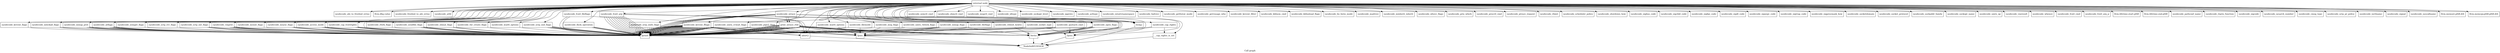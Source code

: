 digraph "Call graph" {
	label="Call graph";

	Node0x805393400 [shape=record,label="{external node}"];
	Node0x805393400 -> Node0x805393490;
	Node0x805393400 -> Node0x8053934f0;
	Node0x805393400 -> Node0x805393550;
	Node0x805393400 -> Node0x8053935b0;
	Node0x805393400 -> Node0x805393610;
	Node0x805393400 -> Node0x805393670;
	Node0x805393400 -> Node0x8053936d0;
	Node0x805393400 -> Node0x805393730;
	Node0x805393400 -> Node0x805393790;
	Node0x805393400 -> Node0x8053937f0;
	Node0x805393400 -> Node0x805393850;
	Node0x805393400 -> Node0x8053938b0;
	Node0x805393400 -> Node0x805393910;
	Node0x805393400 -> Node0x805393970;
	Node0x805393400 -> Node0x8053939d0;
	Node0x805393400 -> Node0x805393a30;
	Node0x805393400 -> Node0x805393a90;
	Node0x805393400 -> Node0x805393af0;
	Node0x805393400 -> Node0x805393b50;
	Node0x805393400 -> Node0x805393bb0;
	Node0x805393400 -> Node0x805393c10;
	Node0x805393400 -> Node0x805393c70;
	Node0x805393400 -> Node0x805393cd0;
	Node0x805393400 -> Node0x805393d30;
	Node0x805393400 -> Node0x805393d90;
	Node0x805393400 -> Node0x805393df0;
	Node0x805393400 -> Node0x805393e50;
	Node0x805393400 -> Node0x805393eb0;
	Node0x805393400 -> Node0x805393f10;
	Node0x805393400 -> Node0x805393f70;
	Node0x805393400 -> Node0x805393fd0;
	Node0x805393400 -> Node0x80538b030;
	Node0x805393400 -> Node0x80538b090;
	Node0x805393400 -> Node0x80538b0f0;
	Node0x805393400 -> Node0x80538b150;
	Node0x805393400 -> Node0x80538b1b0;
	Node0x805393400 -> Node0x80538b210;
	Node0x805393400 -> Node0x80538b270;
	Node0x805393400 -> Node0x80538b2d0;
	Node0x805393400 -> Node0x80538b330;
	Node0x805393400 -> Node0x80538b390;
	Node0x805393400 -> Node0x80538b3f0;
	Node0x805393400 -> Node0x80538b450;
	Node0x805393400 -> Node0x80538b4b0;
	Node0x805393400 -> Node0x80538b510;
	Node0x805393400 -> Node0x80538b570;
	Node0x805393400 -> Node0x80538b5d0;
	Node0x805393400 -> Node0x80538b630;
	Node0x805393400 -> Node0x80538b690;
	Node0x805393400 -> Node0x80538b6f0;
	Node0x805393400 -> Node0x80538b750;
	Node0x805393400 -> Node0x80538b7b0;
	Node0x805393400 -> Node0x80538b810;
	Node0x805393400 -> Node0x80538b870;
	Node0x805393400 -> Node0x80538b8d0;
	Node0x805393400 -> Node0x80538b930;
	Node0x805393400 -> Node0x80538b990;
	Node0x805393400 -> Node0x80538b9f0;
	Node0x805393400 -> Node0x80538ba50;
	Node0x805393400 -> Node0x80538bab0;
	Node0x805393400 -> Node0x80538bb10;
	Node0x805393400 -> Node0x80538bb70;
	Node0x805393400 -> Node0x80538bbd0;
	Node0x805393400 -> Node0x80538bc30;
	Node0x805393400 -> Node0x80538bc90;
	Node0x805393400 -> Node0x80538bcf0;
	Node0x805393400 -> Node0x80538bd50;
	Node0x805393400 -> Node0x80538bdb0;
	Node0x805393400 -> Node0x80538be10;
	Node0x805393400 -> Node0x80538be70;
	Node0x805393400 -> Node0x80538bed0;
	Node0x805393400 -> Node0x80538bf30;
	Node0x805393400 -> Node0x80538bf90;
	Node0x805393400 -> Node0x80538bff0;
	Node0x805393400 -> Node0x80538c050;
	Node0x805393400 -> Node0x80538c0b0;
	Node0x805393400 -> Node0x80538c110;
	Node0x805393400 -> Node0x80538c170;
	Node0x805393400 -> Node0x80538c1d0;
	Node0x805393400 -> Node0x80538c230;
	Node0x805393400 -> Node0x80538c290;
	Node0x805393400 -> Node0x80538c2f0;
	Node0x805393400 -> Node0x80538c350;
	Node0x805393400 -> Node0x80538c3b0;
	Node0x805393400 -> Node0x80538c410;
	Node0x805393400 -> Node0x80538c470;
	Node0x805393400 -> Node0x80538c4d0;
	Node0x805393400 -> Node0x80538c530;
	Node0x805393400 -> Node0x80538c590;
	Node0x805393400 -> Node0x80538c5f0;
	Node0x805393400 -> Node0x80538c650;
	Node0x805393400 -> Node0x80538c6b0;
	Node0x805393400 -> Node0x80538c710;
	Node0x805393400 -> Node0x80538c770;
	Node0x805393400 -> Node0x80538c7d0;
	Node0x805393400 -> Node0x80538c830;
	Node0x805393400 -> Node0x80538c890;
	Node0x805393400 -> Node0x80538c8f0;
	Node0x805393400 -> Node0x80538c950;
	Node0x805393400 -> Node0x80538ca10;
	Node0x805393400 -> Node0x80538ca70;
	Node0x805393490 [shape=record,label="{sysdecode_abi_to_freebsd_errno}"];
	Node0x8053934f0 [shape=record,label="{llvm.dbg.value}"];
	Node0x805393550 [shape=record,label="{sysdecode_freebsd_to_abi_errno}"];
	Node0x8053935b0 [shape=record,label="{sysdecode_atfd}"];
	Node0x805393610 [shape=record,label="{sysdecode_atflags}"];
	Node0x805393610 -> Node0x805393670;
	Node0x805393610 -> Node0x805393670;
	Node0x805393610 -> Node0x805393670;
	Node0x805393610 -> Node0x805393670;
	Node0x805393610 -> Node0x805393670;
	Node0x805393670 [shape=record,label="{fprintf}"];
	Node0x805393670 -> Node0x805393430;
	Node0x8053936d0 [shape=record,label="{sysdecode_semctl_cmd}"];
	Node0x805393730 [shape=record,label="{sysdecode_shmctl_cmd}"];
	Node0x805393790 [shape=record,label="{sysdecode_msgctl_cmd}"];
	Node0x8053937f0 [shape=record,label="{sysdecode_semget_flags}"];
	Node0x8053937f0 -> Node0x805393670;
	Node0x805393850 [shape=record,label="{sysdecode_idtype}"];
	Node0x805393c10 [shape=record,label="{sysdecode_fadvice}"];
	Node0x8053938b0 [shape=record,label="{sysdecode_sockopt_level}"];
	Node0x805393910 [shape=record,label="{sysdecode_ipproto}"];
	Node0x805393970 [shape=record,label="{sysdecode_vmprot}"];
	Node0x805393970 -> Node0x805393670;
	Node0x805393970 -> Node0x805393670;
	Node0x805393970 -> Node0x805393670;
	Node0x805393970 -> Node0x805393670;
	Node0x805393970 -> Node0x805393670;
	Node0x8053939d0 [shape=record,label="{sysdecode_socket_type}"];
	Node0x8053939d0 -> Node0x805393a30;
	Node0x8053939d0 -> Node0x805393670;
	Node0x8053939d0 -> Node0x805393670;
	Node0x805393a30 [shape=record,label="{fputs}"];
	Node0x805393a30 -> Node0x805393430;
	Node0x805393a90 [shape=record,label="{sysdecode_access_mode}"];
	Node0x805393a90 -> Node0x805393670;
	Node0x805393a90 -> Node0x805393670;
	Node0x805393a90 -> Node0x805393670;
	Node0x805393a90 -> Node0x805393670;
	Node0x805393af0 [shape=record,label="{sysdecode_acltype}"];
	Node0x805393b50 [shape=record,label="{sysdecode_cap_fcntlrights}"];
	Node0x805393b50 -> Node0x805393670;
	Node0x805393b50 -> Node0x805393670;
	Node0x805393b50 -> Node0x805393670;
	Node0x805393b50 -> Node0x805393670;
	Node0x805393bb0 [shape=record,label="{sysdecode_extattrnamespace}"];
	Node0x805393c70 [shape=record,label="{sysdecode_open_flags}"];
	Node0x805393c70 -> Node0x805393cd0;
	Node0x805393c70 -> Node0x805393cd0;
	Node0x805393c70 -> Node0x805393cd0;
	Node0x805393c70 -> Node0x805393cd0;
	Node0x805393c70 -> Node0x805393670;
	Node0x805393cd0 [shape=record,label="{fwrite}"];
	Node0x805393cd0 -> Node0x805393430;
	Node0x805393d30 [shape=record,label="{sysdecode_fcntl_fileflags}"];
	Node0x805393d30 -> Node0x805393c70;
	Node0x805393d30 -> Node0x805393670;
	Node0x805393d30 -> Node0x805393670;
	Node0x805393d90 [shape=record,label="{sysdecode_flock_operation}"];
	Node0x805393d90 -> Node0x805393670;
	Node0x805393d90 -> Node0x805393670;
	Node0x805393d90 -> Node0x805393670;
	Node0x805393d90 -> Node0x805393670;
	Node0x805393df0 [shape=record,label="{sysdecode_getfsstat_mode}"];
	Node0x805393e50 [shape=record,label="{sysdecode_getrusage_who}"];
	Node0x805393eb0 [shape=record,label="{sysdecode_kevent_fflags}"];
	Node0x805393eb0 -> Node0x805393f10;
	Node0x805393eb0 -> Node0x805393670;
	Node0x805393eb0 -> Node0x805393670;
	Node0x805393eb0 -> Node0x805393670;
	Node0x805393eb0 -> Node0x805393670;
	Node0x805393eb0 -> Node0x805393670;
	Node0x805393eb0 -> Node0x805393670;
	Node0x805393eb0 -> Node0x805393670;
	Node0x805393eb0 -> Node0x805393670;
	Node0x805393eb0 -> Node0x805393670;
	Node0x805393eb0 -> Node0x805393670;
	Node0x805393eb0 -> Node0x805393670;
	Node0x805393eb0 -> Node0x805393670;
	Node0x805393eb0 -> Node0x805393cd0;
	Node0x805393eb0 -> Node0x805393f10;
	Node0x805393eb0 -> Node0x805393670;
	Node0x805393eb0 -> Node0x805393670;
	Node0x805393eb0 -> Node0x805393670;
	Node0x805393eb0 -> Node0x805393670;
	Node0x805393eb0 -> Node0x805393f70;
	Node0x805393eb0 -> Node0x805393670;
	Node0x805393eb0 -> Node0x805393670;
	Node0x805393eb0 -> Node0x805393670;
	Node0x805393eb0 -> Node0x805393f70;
	Node0x805393eb0 -> Node0x805393670;
	Node0x805393eb0 -> Node0x805393670;
	Node0x805393eb0 -> Node0x805393670;
	Node0x805393eb0 -> Node0x805393670;
	Node0x805393eb0 -> Node0x805393670;
	Node0x805393eb0 -> Node0x805393670;
	Node0x805393eb0 -> Node0x805393670;
	Node0x805393eb0 -> Node0x805393670;
	Node0x805393eb0 -> Node0x805393670;
	Node0x805393eb0 -> Node0x805393670;
	Node0x805393f10 [shape=record,label="{fputc}"];
	Node0x805393f10 -> Node0x805393430;
	Node0x805393f70 [shape=record,label="{abort2}"];
	Node0x805393f70 -> Node0x805393430;
	Node0x805393fd0 [shape=record,label="{sysdecode_kevent_flags}"];
	Node0x805393fd0 -> Node0x805393670;
	Node0x80538b030 [shape=record,label="{sysdecode_kevent_filter}"];
	Node0x80538b090 [shape=record,label="{sysdecode_kldsym_cmd}"];
	Node0x80538b0f0 [shape=record,label="{sysdecode_kldunload_flags}"];
	Node0x80538b150 [shape=record,label="{sysdecode_lio_listio_mode}"];
	Node0x80538b1b0 [shape=record,label="{sysdecode_madvice}"];
	Node0x80538b210 [shape=record,label="{sysdecode_minherit_inherit}"];
	Node0x80538b270 [shape=record,label="{sysdecode_mlockall_flags}"];
	Node0x80538b270 -> Node0x805393670;
	Node0x80538b270 -> Node0x805393670;
	Node0x80538b2d0 [shape=record,label="{sysdecode_mmap_prot}"];
	Node0x80538b2d0 -> Node0x805393670;
	Node0x80538b2d0 -> Node0x805393670;
	Node0x80538b2d0 -> Node0x805393670;
	Node0x80538b2d0 -> Node0x805393670;
	Node0x80538b330 [shape=record,label="{sysdecode_fileflags}"];
	Node0x80538b330 -> Node0x805393f10;
	Node0x80538b330 -> Node0x805393670;
	Node0x80538b390 [shape=record,label="{sysdecode_filemode}"];
	Node0x80538b390 -> Node0x805393f10;
	Node0x80538b390 -> Node0x805393670;
	Node0x80538b3f0 [shape=record,label="{sysdecode_mount_flags}"];
	Node0x80538b3f0 -> Node0x805393670;
	Node0x80538b450 [shape=record,label="{sysdecode_msync_flags}"];
	Node0x80538b450 -> Node0x805393670;
	Node0x80538b450 -> Node0x805393670;
	Node0x80538b450 -> Node0x805393670;
	Node0x80538b4b0 [shape=record,label="{sysdecode_nfssvc_flags}"];
	Node0x80538b510 [shape=record,label="{sysdecode_pipe2_flags}"];
	Node0x80538b510 -> Node0x805393f10;
	Node0x80538b510 -> Node0x805393670;
	Node0x80538b510 -> Node0x805393670;
	Node0x80538b570 [shape=record,label="{sysdecode_prio_which}"];
	Node0x80538b5d0 [shape=record,label="{sysdecode_procctl_cmd}"];
	Node0x80538b630 [shape=record,label="{sysdecode_ptrace_request}"];
	Node0x80538b690 [shape=record,label="{sysdecode_quotactl_cmd}"];
	Node0x80538b690 -> Node0x805393670;
	Node0x80538b690 -> Node0x805393a30;
	Node0x80538b690 -> Node0x805393f10;
	Node0x80538b690 -> Node0x805393670;
	Node0x80538b6f0 [shape=record,label="{sysdecode_reboot_howto}"];
	Node0x80538b6f0 -> Node0x805393cd0;
	Node0x80538b6f0 -> Node0x805393670;
	Node0x80538b750 [shape=record,label="{sysdecode_rfork_flags}"];
	Node0x80538b750 -> Node0x805393670;
	Node0x80538b7b0 [shape=record,label="{sysdecode_rlimit}"];
	Node0x80538b810 [shape=record,label="{sysdecode_scheduler_policy}"];
	Node0x80538b870 [shape=record,label="{sysdecode_sendfile_flags}"];
	Node0x80538b870 -> Node0x805393670;
	Node0x80538b870 -> Node0x805393670;
	Node0x80538b870 -> Node0x805393670;
	Node0x80538b870 -> Node0x805393670;
	Node0x80538b8d0 [shape=record,label="{sysdecode_shmat_flags}"];
	Node0x80538b8d0 -> Node0x805393670;
	Node0x80538b8d0 -> Node0x805393670;
	Node0x80538b930 [shape=record,label="{sysdecode_shutdown_how}"];
	Node0x80538b990 [shape=record,label="{sysdecode_sigbus_code}"];
	Node0x80538b9f0 [shape=record,label="{sysdecode_sigchld_code}"];
	Node0x80538ba50 [shape=record,label="{sysdecode_sigfpe_code}"];
	Node0x80538bab0 [shape=record,label="{sysdecode_sigill_code}"];
	Node0x80538bb10 [shape=record,label="{sysdecode_sigsegv_code}"];
	Node0x80538bb70 [shape=record,label="{sysdecode_sigtrap_code}"];
	Node0x80538bbd0 [shape=record,label="{sysdecode_sigprocmask_how}"];
	Node0x80538bc30 [shape=record,label="{sysdecode_socketdomain}"];
	Node0x80538bc90 [shape=record,label="{sysdecode_socket_protocol}"];
	Node0x80538bcf0 [shape=record,label="{sysdecode_sockaddr_family}"];
	Node0x80538bd50 [shape=record,label="{sysdecode_sockopt_name}"];
	Node0x80538bdb0 [shape=record,label="{sysdecode_thr_create_flags}"];
	Node0x80538bdb0 -> Node0x805393670;
	Node0x80538be10 [shape=record,label="{sysdecode_umtx_op}"];
	Node0x80538be70 [shape=record,label="{sysdecode_vmresult}"];
	Node0x80538bed0 [shape=record,label="{sysdecode_wait4_options}"];
	Node0x80538bed0 -> Node0x805393f10;
	Node0x80538bed0 -> Node0x805393670;
	Node0x80538bf30 [shape=record,label="{sysdecode_wait6_options}"];
	Node0x80538bf30 -> Node0x805393670;
	Node0x80538bf90 [shape=record,label="{sysdecode_whence}"];
	Node0x80538bff0 [shape=record,label="{sysdecode_fcntl_cmd}"];
	Node0x80538c050 [shape=record,label="{sysdecode_fcntl_arg_p}"];
	Node0x80538c0b0 [shape=record,label="{sysdecode_fcntl_arg}"];
	Node0x80538c0b0 -> Node0x805393a30;
	Node0x80538c0b0 -> Node0x805393670;
	Node0x80538c0b0 -> Node0x805393670;
	Node0x80538c0b0 -> Node0x805393670;
	Node0x80538c0b0 -> Node0x805393f70;
	Node0x80538c0b0 -> Node0x805393c70;
	Node0x80538c0b0 -> Node0x805393670;
	Node0x80538c0b0 -> Node0x805393670;
	Node0x80538c0b0 -> Node0x805393670;
	Node0x80538c0b0 -> Node0x805393670;
	Node0x80538c0b0 -> Node0x805393670;
	Node0x80538c0b0 -> Node0x805393670;
	Node0x80538c0b0 -> Node0x805393670;
	Node0x80538c0b0 -> Node0x805393670;
	Node0x80538c0b0 -> Node0x805393f70;
	Node0x80538c110 [shape=record,label="{llvm.lifetime.start.p0i8}"];
	Node0x80538c170 [shape=record,label="{llvm.lifetime.end.p0i8}"];
	Node0x80538c1d0 [shape=record,label="{sysdecode_mmap_flags}"];
	Node0x80538c1d0 -> Node0x805393670;
	Node0x80538c1d0 -> Node0x805393670;
	Node0x80538c1d0 -> Node0x805393f10;
	Node0x80538c1d0 -> Node0x805393cd0;
	Node0x80538c1d0 -> Node0x805393670;
	Node0x80538c230 [shape=record,label="{sysdecode_pathconf_name}"];
	Node0x80538c290 [shape=record,label="{sysdecode_rtprio_function}"];
	Node0x80538c2f0 [shape=record,label="{sysdecode_msg_flags}"];
	Node0x80538c2f0 -> Node0x805393f10;
	Node0x80538c2f0 -> Node0x805393670;
	Node0x80538c350 [shape=record,label="{sysdecode_sigcode}"];
	Node0x80538c3b0 [shape=record,label="{sysdecode_sysarch_number}"];
	Node0x80538c410 [shape=record,label="{sysdecode_umtx_cvwait_flags}"];
	Node0x80538c410 -> Node0x805393f10;
	Node0x80538c410 -> Node0x805393670;
	Node0x80538c410 -> Node0x805393670;
	Node0x80538c410 -> Node0x805393670;
	Node0x80538c470 [shape=record,label="{sysdecode_umtx_rwlock_flags}"];
	Node0x80538c470 -> Node0x805393f10;
	Node0x80538c470 -> Node0x805393670;
	Node0x80538c4d0 [shape=record,label="{sysdecode_cap_rights}"];
	Node0x80538c4d0 -> Node0x805393cd0;
	Node0x80538c4d0 -> Node0x80538c530;
	Node0x80538c4d0 -> Node0x805393670;
	Node0x80538c530 [shape=record,label="{__cap_rights_is_set}"];
	Node0x80538c530 -> Node0x805393430;
	Node0x80538c590 [shape=record,label="{sysdecode_cmsg_type}"];
	Node0x80538c5f0 [shape=record,label="{sysdecode_sctp_pr_policy}"];
	Node0x80538c650 [shape=record,label="{sysdecode_sctp_snd_flags}"];
	Node0x80538c650 -> Node0x805393670;
	Node0x80538c650 -> Node0x805393670;
	Node0x80538c650 -> Node0x805393670;
	Node0x80538c650 -> Node0x805393670;
	Node0x80538c650 -> Node0x805393670;
	Node0x80538c650 -> Node0x805393670;
	Node0x80538c6b0 [shape=record,label="{sysdecode_sctp_rcv_flags}"];
	Node0x80538c6b0 -> Node0x805393670;
	Node0x80538c710 [shape=record,label="{sysdecode_sctp_nxt_flags}"];
	Node0x80538c710 -> Node0x805393670;
	Node0x80538c710 -> Node0x805393670;
	Node0x80538c710 -> Node0x805393670;
	Node0x80538c770 [shape=record,label="{sysdecode_sctp_sinfo_flags}"];
	Node0x80538c770 -> Node0x805393f10;
	Node0x80538c770 -> Node0x805393670;
	Node0x80538c770 -> Node0x805393670;
	Node0x80538c770 -> Node0x805393670;
	Node0x80538c770 -> Node0x805393670;
	Node0x80538c770 -> Node0x805393670;
	Node0x80538c770 -> Node0x805393670;
	Node0x80538c770 -> Node0x805393670;
	Node0x80538c770 -> Node0x805393670;
	Node0x80538c770 -> Node0x805393670;
	Node0x80538c770 -> Node0x805393670;
	Node0x80538c7d0 [shape=record,label="{sysdecode_ioctlname}"];
	Node0x80538c830 [shape=record,label="{sysdecode_signal}"];
	Node0x80538c890 [shape=record,label="{sysdecode_syscallname}"];
	Node0x80538c8f0 [shape=record,label="{sysdecode_utrace}"];
	Node0x80538c8f0 -> Node0x80538c950;
	Node0x80538c8f0 -> Node0x80538c9b0;
	Node0x80538c8f0 -> Node0x805393cd0;
	Node0x80538c8f0 -> Node0x805393670;
	Node0x80538c8f0 -> Node0x805393670;
	Node0x80538c8f0 -> Node0x805393670;
	Node0x80538c8f0 -> Node0x80538c950;
	Node0x80538c8f0 -> Node0x80538c9b0;
	Node0x80538c8f0 -> Node0x805393cd0;
	Node0x80538c8f0 -> Node0x805393670;
	Node0x80538c8f0 -> Node0x805393670;
	Node0x80538c8f0 -> Node0x805393670;
	Node0x80538c950 [shape=record,label="{bcmp}"];
	Node0x80538c950 -> Node0x805393430;
	Node0x80538c9b0 [shape=record,label="{print_utrace_rtld}"];
	Node0x80538c9b0 -> Node0x805393670;
	Node0x80538c9b0 -> Node0x805393cd0;
	Node0x80538c9b0 -> Node0x805393cd0;
	Node0x80538c9b0 -> Node0x805393670;
	Node0x80538c9b0 -> Node0x805393cd0;
	Node0x80538c9b0 -> Node0x805393cd0;
	Node0x80538c9b0 -> Node0x805393670;
	Node0x80538c9b0 -> Node0x805393f10;
	Node0x80538c9b0 -> Node0x805393670;
	Node0x80538c9b0 -> Node0x805393670;
	Node0x80538c9b0 -> Node0x805393670;
	Node0x80538c9b0 -> Node0x805393670;
	Node0x80538c9b0 -> Node0x805393670;
	Node0x80538c9b0 -> Node0x805393670;
	Node0x80538c9b0 -> Node0x805393cd0;
	Node0x80538c9b0 -> Node0x805393670;
	Node0x80538c9b0 -> Node0x805393670;
	Node0x80538c9b0 -> Node0x805393670;
	Node0x80538c9b0 -> Node0x805393670;
	Node0x80538c9b0 -> Node0x805393670;
	Node0x80538ca10 [shape=record,label="{llvm.memset.p0i8.i64}"];
	Node0x80538ca70 [shape=record,label="{llvm.memcpy.p0i8.p0i8.i64}"];
}
